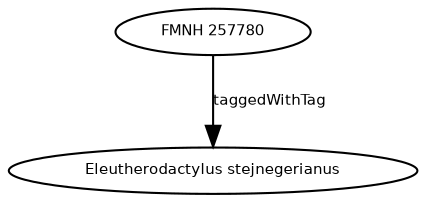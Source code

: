 digraph G {
size="3,3";
node [fontsize=7, fontname="Helvetica"];
edge [fontsize=7, fontname="Helvetica"];
node0 [label="Eleutherodactylus stejnegerianus", width=0.27433100247,height=0.27433100247];
node1 [label="FMNH 257780", width=0.27433100247,height=0.27433100247];
node1 -> node0 [label="taggedWithTag"];
}


